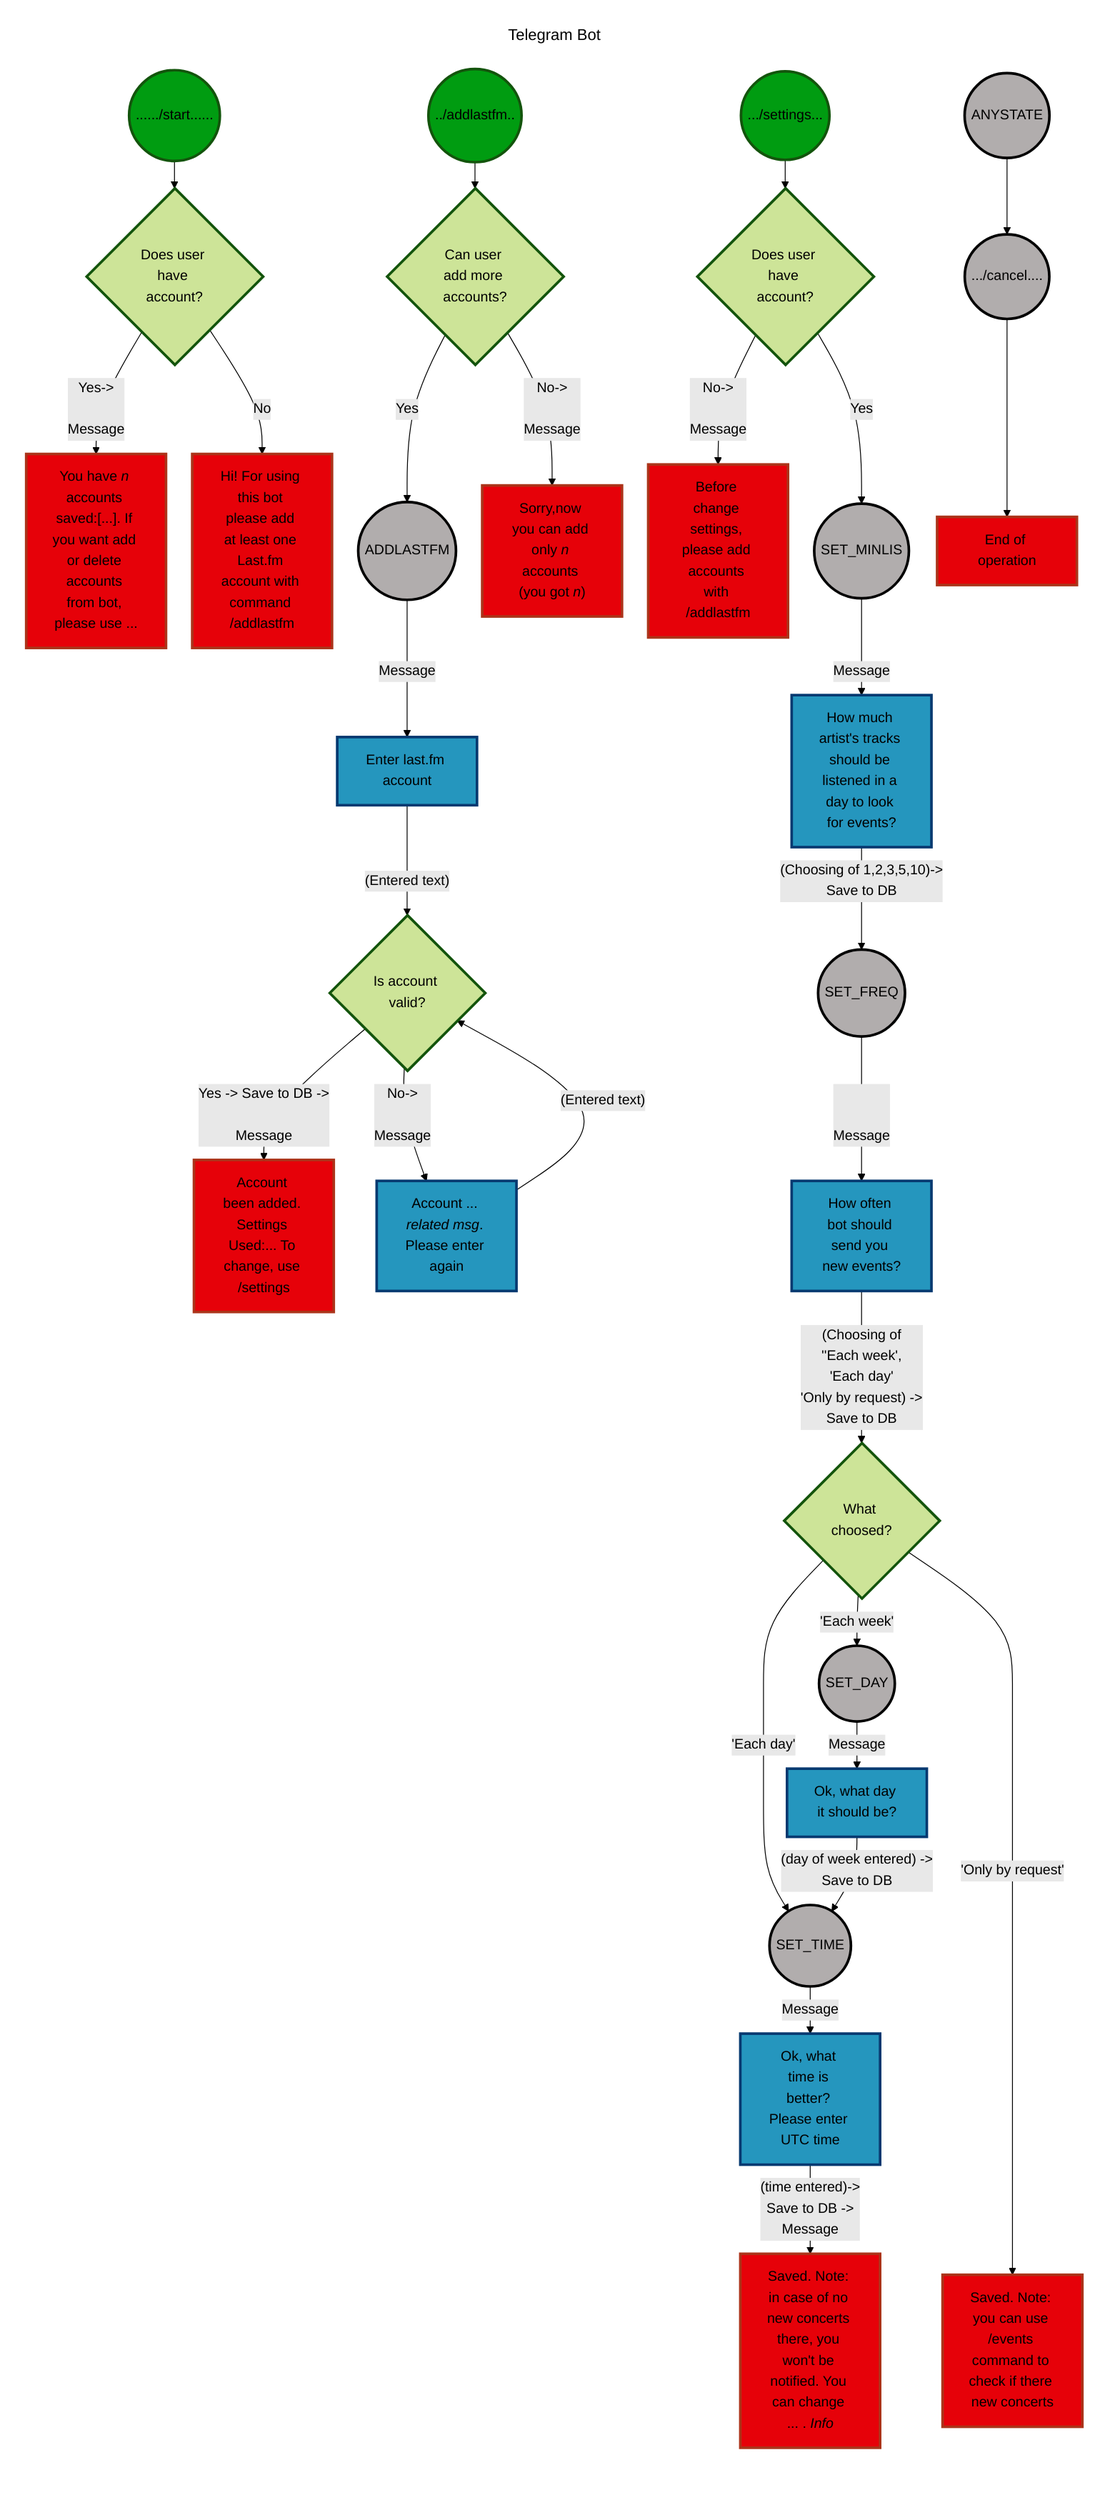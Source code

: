 ---
title: Telegram Bot
---
%%{
    init: {
        'theme': 'forest',
        'flowchart': {
                    'diagramPadding':30,
                    'titleTopMargin':25,
                    'nodeSpacing':30,
                    'rankSpacing':30,
                    'curve':'basis',
                    'padding':15,
                    'defaultRenderer':'dagre-wrapper',
                    'wrappingWidth':100
                    },
        'themeVariables': {
                            }
            }
    }%%

flowchart TB
    A((....../start......)) --> B{"`Does user have account?`"}
    B -->|Yes-></br></br>Message| C1["`You have *n* accounts saved:[...]. If you want add or delete accounts from bot, please use ...`"]
    B -->|No| C2["`Hi! For using this bot please add at least one Last.fm account with command /addlastfm`"]
    D -->|Message| E["`Enter last.fm account`"]
    E -->|"(Entered text)"| F{Is account valid?}
    F -->|Yes -> Save to DB -></br></br>Message| G["`Account been added. Settings Used:... To change, use /settings`"]
    F -->|No-></br></br>Message| H["`Account ... *related msg*. Please enter again`"]
    H -->|"(Entered text)"|F
    I((../addlastfm..))-->J{"`Can user add more accounts?`"}
    J -->|Yes|D((ADDLASTFM))
    J -->|No-></br></br>Message|K["`Sorry,now you can add only *n* accounts (you got *n*)`"]
    L((".../settings...")) --> M{"`Does user have account?`"}
    M -->|No-></br></br>Message| N["`Before change settings, please add accounts with /addlastfm`"]
    M -->|Yes| O((SET_MINLIS))
    O -->|Message|P["`How much artist's tracks should be listened in a day to look for events?`"]
    P -->|"(Choosing of 1,2,3,5,10)-></br>Save to DB"| P1((SET_FREQ))
    P1-->|"</br></br>Message"| Q["`How often bot should send you new events?`"]
    Q-->|"(Choosing of </br>''Each week',</br>'Each day'</br>'Only by request) -></br>Save to DB"|R{What choosed?}
    R-->|'Each day'|R2
    S1["`Ok, what time is better? Please enter UTC time`"]-->|"(time entered)-> </br>Save to DB -> </br>Message"|T["`Saved. Note: in case of no new concerts there, you won't be notified. You can change ... . *Info*`"]
    R-->|'Each week'|R1((SET_DAY))-->|Message|S2["`Ok, what day it should be?`"]
    S2-->|"(day of week entered) -> </br>Save to DB"|R2((SET_TIME))-->|Message|S1
    R------>|'Only by request'|U["`Saved. Note: you can use /events command to check if there new concerts`"]

    Z1((ANYSTATE))-->Z2((.../cancel....))-->Z3[End of operation]


    classDef default stroke-width:3px
    classDef userInput fill:#2596be,stroke:#063970
    classDef state fill:#B1ADAD,stroke:#000000
    classDef entryPoint fill:#009c11
    classDef termination fill:#E60109,stroke:#ab341a
    class A,I,L entryPoint
    class B,F,M,P,R decision
    class C1,C2,G,K,N,T,U,Z3 termination
    class D,O,P1,R1,R2,Z1,Z2 state
    class E,H,P,Q,S1,S2 userInput
